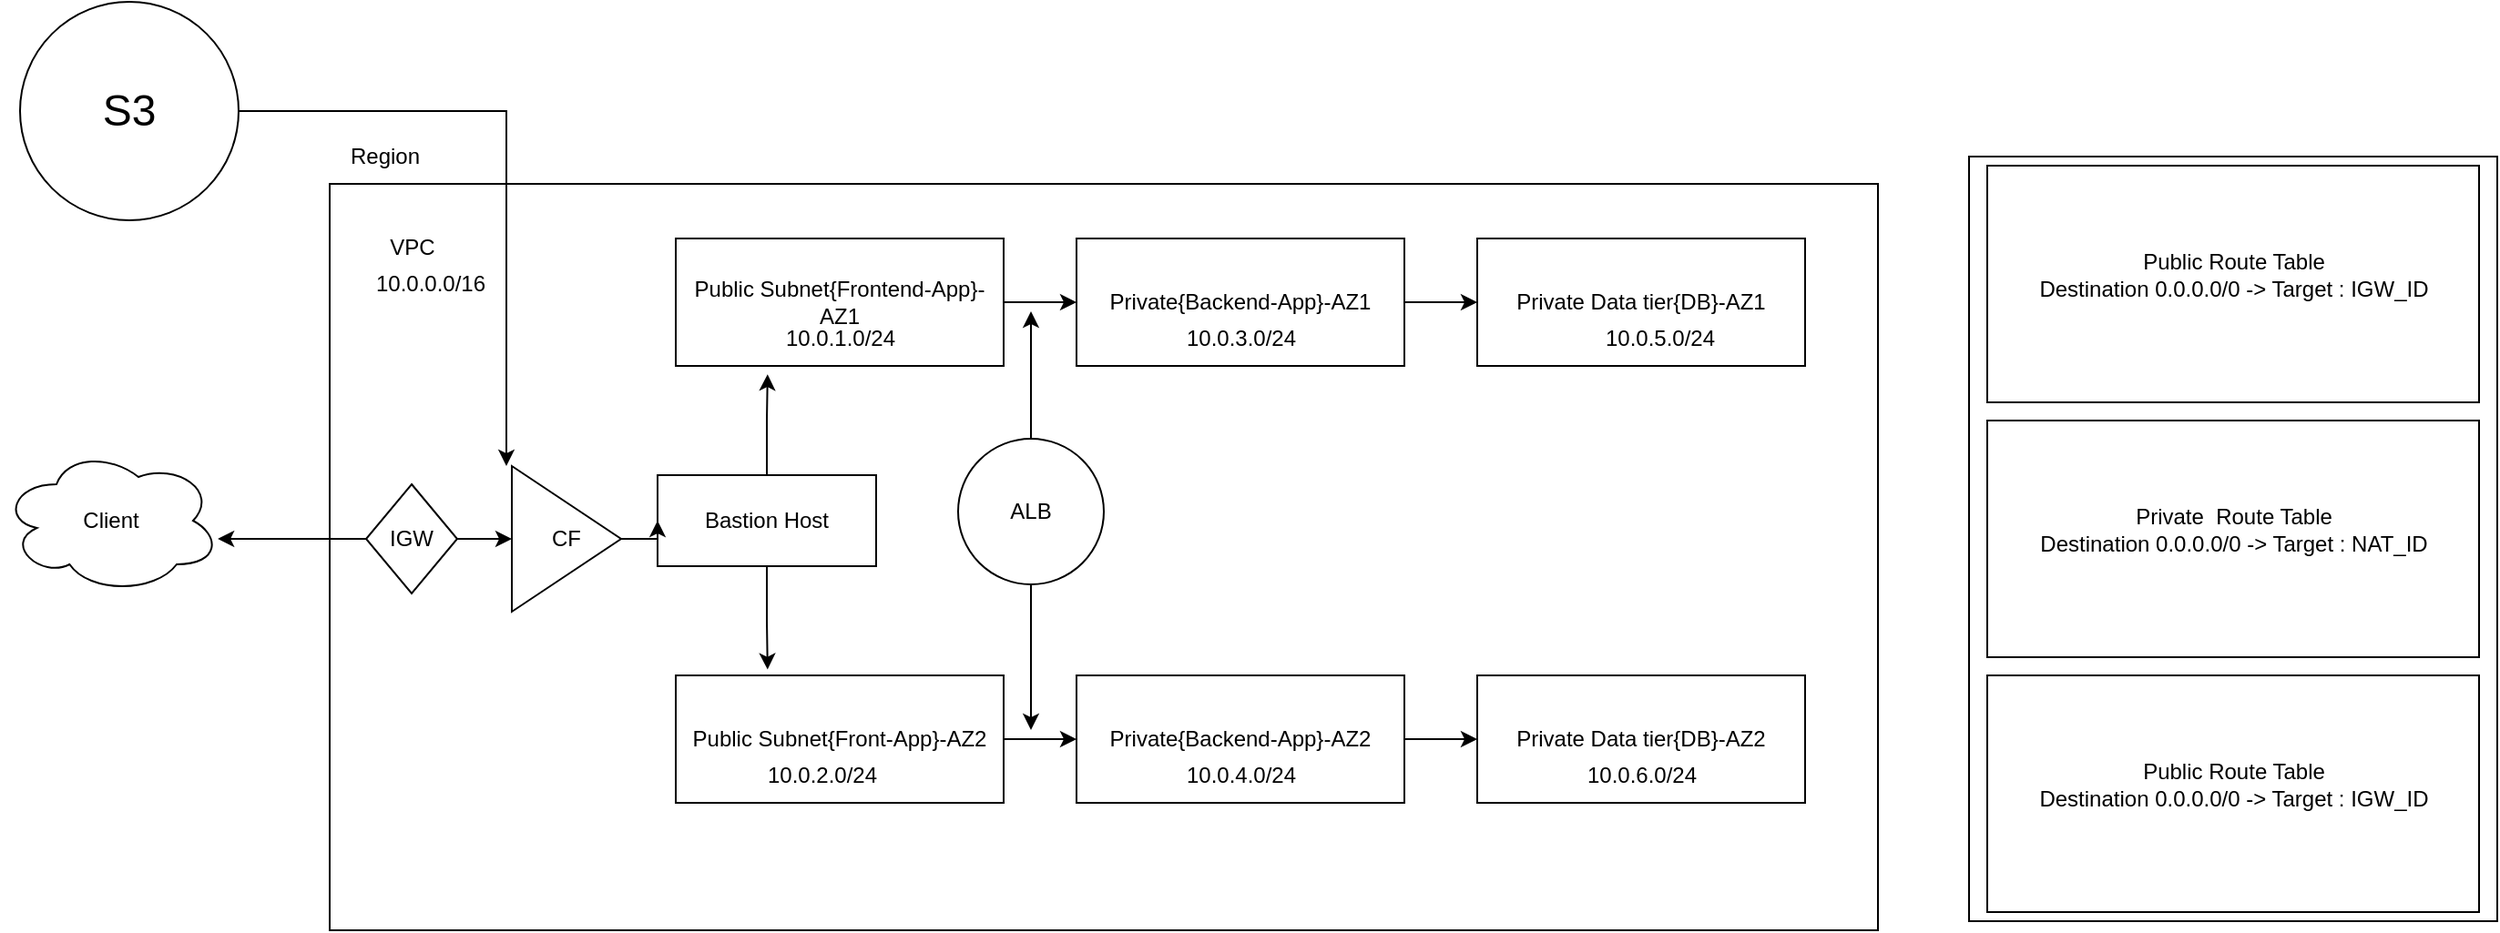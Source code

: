 <mxfile version="21.6.5" type="github">
  <diagram id="wFE0QG_FPsp0jaGvCLVb" name="Page-1">
    <mxGraphModel dx="1889" dy="545" grid="1" gridSize="10" guides="1" tooltips="1" connect="1" arrows="1" fold="1" page="1" pageScale="1" pageWidth="850" pageHeight="1100" math="0" shadow="0">
      <root>
        <mxCell id="0" />
        <mxCell id="1" parent="0" />
        <mxCell id="owPlEkq8LNf1HrhJctmY-9" value="" style="rounded=0;whiteSpace=wrap;html=1;" parent="1" vertex="1">
          <mxGeometry y="280" width="850" height="410" as="geometry" />
        </mxCell>
        <mxCell id="owPlEkq8LNf1HrhJctmY-10" value="Region" style="text;html=1;align=center;verticalAlign=middle;resizable=0;points=[];autosize=1;strokeColor=none;fillColor=none;" parent="1" vertex="1">
          <mxGeometry y="250" width="60" height="30" as="geometry" />
        </mxCell>
        <mxCell id="owPlEkq8LNf1HrhJctmY-11" value="VPC" style="text;html=1;align=center;verticalAlign=middle;resizable=0;points=[];autosize=1;strokeColor=none;fillColor=none;" parent="1" vertex="1">
          <mxGeometry x="20" y="300" width="50" height="30" as="geometry" />
        </mxCell>
        <mxCell id="owPlEkq8LNf1HrhJctmY-26" style="edgeStyle=orthogonalEdgeStyle;rounded=0;orthogonalLoop=1;jettySize=auto;html=1;entryX=0;entryY=0.5;entryDx=0;entryDy=0;" parent="1" source="owPlEkq8LNf1HrhJctmY-12" target="owPlEkq8LNf1HrhJctmY-16" edge="1">
          <mxGeometry relative="1" as="geometry" />
        </mxCell>
        <mxCell id="owPlEkq8LNf1HrhJctmY-12" value="Public Subnet{Frontend-App}-AZ1" style="rounded=0;whiteSpace=wrap;html=1;" parent="1" vertex="1">
          <mxGeometry x="190" y="310" width="180" height="70" as="geometry" />
        </mxCell>
        <mxCell id="owPlEkq8LNf1HrhJctmY-24" style="edgeStyle=orthogonalEdgeStyle;rounded=0;orthogonalLoop=1;jettySize=auto;html=1;entryX=0.28;entryY=1.066;entryDx=0;entryDy=0;entryPerimeter=0;" parent="1" source="owPlEkq8LNf1HrhJctmY-13" target="owPlEkq8LNf1HrhJctmY-12" edge="1">
          <mxGeometry relative="1" as="geometry" />
        </mxCell>
        <mxCell id="owPlEkq8LNf1HrhJctmY-25" style="edgeStyle=orthogonalEdgeStyle;rounded=0;orthogonalLoop=1;jettySize=auto;html=1;entryX=0.28;entryY=-0.046;entryDx=0;entryDy=0;entryPerimeter=0;" parent="1" source="owPlEkq8LNf1HrhJctmY-13" target="owPlEkq8LNf1HrhJctmY-15" edge="1">
          <mxGeometry relative="1" as="geometry" />
        </mxCell>
        <mxCell id="owPlEkq8LNf1HrhJctmY-13" value="Bastion Host" style="rounded=0;whiteSpace=wrap;html=1;" parent="1" vertex="1">
          <mxGeometry x="180" y="440" width="120" height="50" as="geometry" />
        </mxCell>
        <mxCell id="owPlEkq8LNf1HrhJctmY-30" style="edgeStyle=orthogonalEdgeStyle;rounded=0;orthogonalLoop=1;jettySize=auto;html=1;entryX=0;entryY=0.5;entryDx=0;entryDy=0;" parent="1" source="owPlEkq8LNf1HrhJctmY-15" target="owPlEkq8LNf1HrhJctmY-17" edge="1">
          <mxGeometry relative="1" as="geometry" />
        </mxCell>
        <mxCell id="owPlEkq8LNf1HrhJctmY-15" value="Public Subnet{Front-App}-AZ2" style="rounded=0;whiteSpace=wrap;html=1;" parent="1" vertex="1">
          <mxGeometry x="190" y="550" width="180" height="70" as="geometry" />
        </mxCell>
        <mxCell id="owPlEkq8LNf1HrhJctmY-28" style="edgeStyle=orthogonalEdgeStyle;rounded=0;orthogonalLoop=1;jettySize=auto;html=1;" parent="1" source="owPlEkq8LNf1HrhJctmY-16" target="owPlEkq8LNf1HrhJctmY-18" edge="1">
          <mxGeometry relative="1" as="geometry" />
        </mxCell>
        <mxCell id="owPlEkq8LNf1HrhJctmY-16" value="Private{Backend-App}-AZ1" style="rounded=0;whiteSpace=wrap;html=1;" parent="1" vertex="1">
          <mxGeometry x="410" y="310" width="180" height="70" as="geometry" />
        </mxCell>
        <mxCell id="owPlEkq8LNf1HrhJctmY-31" style="edgeStyle=orthogonalEdgeStyle;rounded=0;orthogonalLoop=1;jettySize=auto;html=1;entryX=0;entryY=0.5;entryDx=0;entryDy=0;" parent="1" source="owPlEkq8LNf1HrhJctmY-17" target="owPlEkq8LNf1HrhJctmY-19" edge="1">
          <mxGeometry relative="1" as="geometry" />
        </mxCell>
        <mxCell id="owPlEkq8LNf1HrhJctmY-17" value="Private{Backend-App}-AZ2" style="rounded=0;whiteSpace=wrap;html=1;" parent="1" vertex="1">
          <mxGeometry x="410" y="550" width="180" height="70" as="geometry" />
        </mxCell>
        <mxCell id="owPlEkq8LNf1HrhJctmY-18" value="Private Data tier{DB}-AZ1" style="rounded=0;whiteSpace=wrap;html=1;" parent="1" vertex="1">
          <mxGeometry x="630" y="310" width="180" height="70" as="geometry" />
        </mxCell>
        <mxCell id="owPlEkq8LNf1HrhJctmY-19" value="Private Data tier{DB}-AZ2" style="rounded=0;whiteSpace=wrap;html=1;" parent="1" vertex="1">
          <mxGeometry x="630" y="550" width="180" height="70" as="geometry" />
        </mxCell>
        <mxCell id="owPlEkq8LNf1HrhJctmY-37" style="edgeStyle=orthogonalEdgeStyle;rounded=0;orthogonalLoop=1;jettySize=auto;html=1;" parent="1" source="owPlEkq8LNf1HrhJctmY-20" target="owPlEkq8LNf1HrhJctmY-13" edge="1">
          <mxGeometry relative="1" as="geometry" />
        </mxCell>
        <mxCell id="owPlEkq8LNf1HrhJctmY-20" value="CF" style="triangle;whiteSpace=wrap;html=1;" parent="1" vertex="1">
          <mxGeometry x="100" y="435" width="60" height="80" as="geometry" />
        </mxCell>
        <mxCell id="owPlEkq8LNf1HrhJctmY-34" style="edgeStyle=orthogonalEdgeStyle;rounded=0;orthogonalLoop=1;jettySize=auto;html=1;entryX=0.988;entryY=0.625;entryDx=0;entryDy=0;entryPerimeter=0;" parent="1" source="owPlEkq8LNf1HrhJctmY-33" target="owPlEkq8LNf1HrhJctmY-35" edge="1">
          <mxGeometry relative="1" as="geometry">
            <mxPoint x="-10" y="475.0" as="targetPoint" />
          </mxGeometry>
        </mxCell>
        <mxCell id="owPlEkq8LNf1HrhJctmY-36" style="edgeStyle=orthogonalEdgeStyle;rounded=0;orthogonalLoop=1;jettySize=auto;html=1;entryX=0;entryY=0.5;entryDx=0;entryDy=0;" parent="1" source="owPlEkq8LNf1HrhJctmY-33" target="owPlEkq8LNf1HrhJctmY-20" edge="1">
          <mxGeometry relative="1" as="geometry" />
        </mxCell>
        <mxCell id="owPlEkq8LNf1HrhJctmY-33" value="IGW" style="rhombus;whiteSpace=wrap;html=1;" parent="1" vertex="1">
          <mxGeometry x="20" y="445" width="50" height="60" as="geometry" />
        </mxCell>
        <mxCell id="owPlEkq8LNf1HrhJctmY-35" value="Client" style="ellipse;shape=cloud;whiteSpace=wrap;html=1;" parent="1" vertex="1">
          <mxGeometry x="-180" y="425" width="120" height="80" as="geometry" />
        </mxCell>
        <mxCell id="owPlEkq8LNf1HrhJctmY-40" style="edgeStyle=orthogonalEdgeStyle;rounded=0;orthogonalLoop=1;jettySize=auto;html=1;" parent="1" source="owPlEkq8LNf1HrhJctmY-38" edge="1">
          <mxGeometry relative="1" as="geometry">
            <mxPoint x="385" y="350" as="targetPoint" />
          </mxGeometry>
        </mxCell>
        <mxCell id="owPlEkq8LNf1HrhJctmY-42" style="edgeStyle=orthogonalEdgeStyle;rounded=0;orthogonalLoop=1;jettySize=auto;html=1;" parent="1" source="owPlEkq8LNf1HrhJctmY-38" edge="1">
          <mxGeometry relative="1" as="geometry">
            <mxPoint x="385" y="580" as="targetPoint" />
            <Array as="points">
              <mxPoint x="385" y="580" />
            </Array>
          </mxGeometry>
        </mxCell>
        <mxCell id="owPlEkq8LNf1HrhJctmY-38" value="ALB" style="ellipse;whiteSpace=wrap;html=1;aspect=fixed;" parent="1" vertex="1">
          <mxGeometry x="345" y="420" width="80" height="80" as="geometry" />
        </mxCell>
        <mxCell id="owPlEkq8LNf1HrhJctmY-44" value="10.0.0.0/16" style="text;html=1;align=center;verticalAlign=middle;resizable=0;points=[];autosize=1;strokeColor=none;fillColor=none;" parent="1" vertex="1">
          <mxGeometry x="15" y="320" width="80" height="30" as="geometry" />
        </mxCell>
        <mxCell id="owPlEkq8LNf1HrhJctmY-46" value="10.0.1.0/24" style="text;html=1;align=center;verticalAlign=middle;resizable=0;points=[];autosize=1;strokeColor=none;fillColor=none;" parent="1" vertex="1">
          <mxGeometry x="240" y="350" width="80" height="30" as="geometry" />
        </mxCell>
        <mxCell id="owPlEkq8LNf1HrhJctmY-47" value="10.0.2.0/24" style="text;html=1;align=center;verticalAlign=middle;resizable=0;points=[];autosize=1;strokeColor=none;fillColor=none;" parent="1" vertex="1">
          <mxGeometry x="230" y="590" width="80" height="30" as="geometry" />
        </mxCell>
        <mxCell id="owPlEkq8LNf1HrhJctmY-48" value="10.0.3.0/24" style="text;html=1;align=center;verticalAlign=middle;resizable=0;points=[];autosize=1;strokeColor=none;fillColor=none;" parent="1" vertex="1">
          <mxGeometry x="460" y="350" width="80" height="30" as="geometry" />
        </mxCell>
        <mxCell id="owPlEkq8LNf1HrhJctmY-49" value="10.0.4.0/24" style="text;html=1;align=center;verticalAlign=middle;resizable=0;points=[];autosize=1;strokeColor=none;fillColor=none;" parent="1" vertex="1">
          <mxGeometry x="460" y="590" width="80" height="30" as="geometry" />
        </mxCell>
        <mxCell id="owPlEkq8LNf1HrhJctmY-50" value="10.0.5.0/24" style="text;html=1;align=center;verticalAlign=middle;resizable=0;points=[];autosize=1;strokeColor=none;fillColor=none;" parent="1" vertex="1">
          <mxGeometry x="690" y="350" width="80" height="30" as="geometry" />
        </mxCell>
        <mxCell id="owPlEkq8LNf1HrhJctmY-51" value="&lt;div&gt;10.0.6.0/24&lt;/div&gt;" style="text;html=1;align=center;verticalAlign=middle;resizable=0;points=[];autosize=1;strokeColor=none;fillColor=none;" parent="1" vertex="1">
          <mxGeometry x="680" y="590" width="80" height="30" as="geometry" />
        </mxCell>
        <mxCell id="owPlEkq8LNf1HrhJctmY-52" value="" style="rounded=0;whiteSpace=wrap;html=1;" parent="1" vertex="1">
          <mxGeometry x="900" y="265" width="290" height="420" as="geometry" />
        </mxCell>
        <mxCell id="owPlEkq8LNf1HrhJctmY-54" value="" style="rounded=0;whiteSpace=wrap;html=1;" parent="1" vertex="1">
          <mxGeometry x="910" y="270" width="270" height="130" as="geometry" />
        </mxCell>
        <mxCell id="owPlEkq8LNf1HrhJctmY-57" value="&lt;div&gt;Public Route Table&lt;/div&gt;&lt;div&gt;Destination 0.0.0.0/0 -&amp;gt; Target : IGW_ID&lt;br&gt;&lt;/div&gt;" style="text;html=1;align=center;verticalAlign=middle;resizable=0;points=[];autosize=1;strokeColor=none;fillColor=none;" parent="1" vertex="1">
          <mxGeometry x="930" y="310" width="230" height="40" as="geometry" />
        </mxCell>
        <mxCell id="owPlEkq8LNf1HrhJctmY-58" value="" style="rounded=0;whiteSpace=wrap;html=1;" parent="1" vertex="1">
          <mxGeometry x="910" y="410" width="270" height="130" as="geometry" />
        </mxCell>
        <mxCell id="owPlEkq8LNf1HrhJctmY-59" value="&lt;div&gt;Private&amp;nbsp; Route Table&lt;/div&gt;&lt;div&gt;Destination 0.0.0.0/0 -&amp;gt; Target : NAT_ID&lt;br&gt;&lt;/div&gt;" style="text;html=1;align=center;verticalAlign=middle;resizable=0;points=[];autosize=1;strokeColor=none;fillColor=none;" parent="1" vertex="1">
          <mxGeometry x="930" y="450" width="230" height="40" as="geometry" />
        </mxCell>
        <mxCell id="owPlEkq8LNf1HrhJctmY-60" value="" style="rounded=0;whiteSpace=wrap;html=1;" parent="1" vertex="1">
          <mxGeometry x="910" y="550" width="270" height="130" as="geometry" />
        </mxCell>
        <mxCell id="owPlEkq8LNf1HrhJctmY-61" value="&lt;div&gt;Public Route Table&lt;/div&gt;&lt;div&gt;Destination 0.0.0.0/0 -&amp;gt; Target : IGW_ID&lt;br&gt;&lt;/div&gt;" style="text;html=1;align=center;verticalAlign=middle;resizable=0;points=[];autosize=1;strokeColor=none;fillColor=none;" parent="1" vertex="1">
          <mxGeometry x="930" y="590" width="230" height="40" as="geometry" />
        </mxCell>
        <mxCell id="owPlEkq8LNf1HrhJctmY-64" style="edgeStyle=orthogonalEdgeStyle;rounded=0;orthogonalLoop=1;jettySize=auto;html=1;entryX=-0.05;entryY=0;entryDx=0;entryDy=0;entryPerimeter=0;" parent="1" source="owPlEkq8LNf1HrhJctmY-62" target="owPlEkq8LNf1HrhJctmY-20" edge="1">
          <mxGeometry relative="1" as="geometry">
            <mxPoint x="90" y="240" as="targetPoint" />
          </mxGeometry>
        </mxCell>
        <mxCell id="owPlEkq8LNf1HrhJctmY-62" value="&lt;font style=&quot;font-size: 24px;&quot;&gt;S3&lt;/font&gt;" style="ellipse;whiteSpace=wrap;html=1;aspect=fixed;" parent="1" vertex="1">
          <mxGeometry x="-170" y="180" width="120" height="120" as="geometry" />
        </mxCell>
      </root>
    </mxGraphModel>
  </diagram>
</mxfile>
